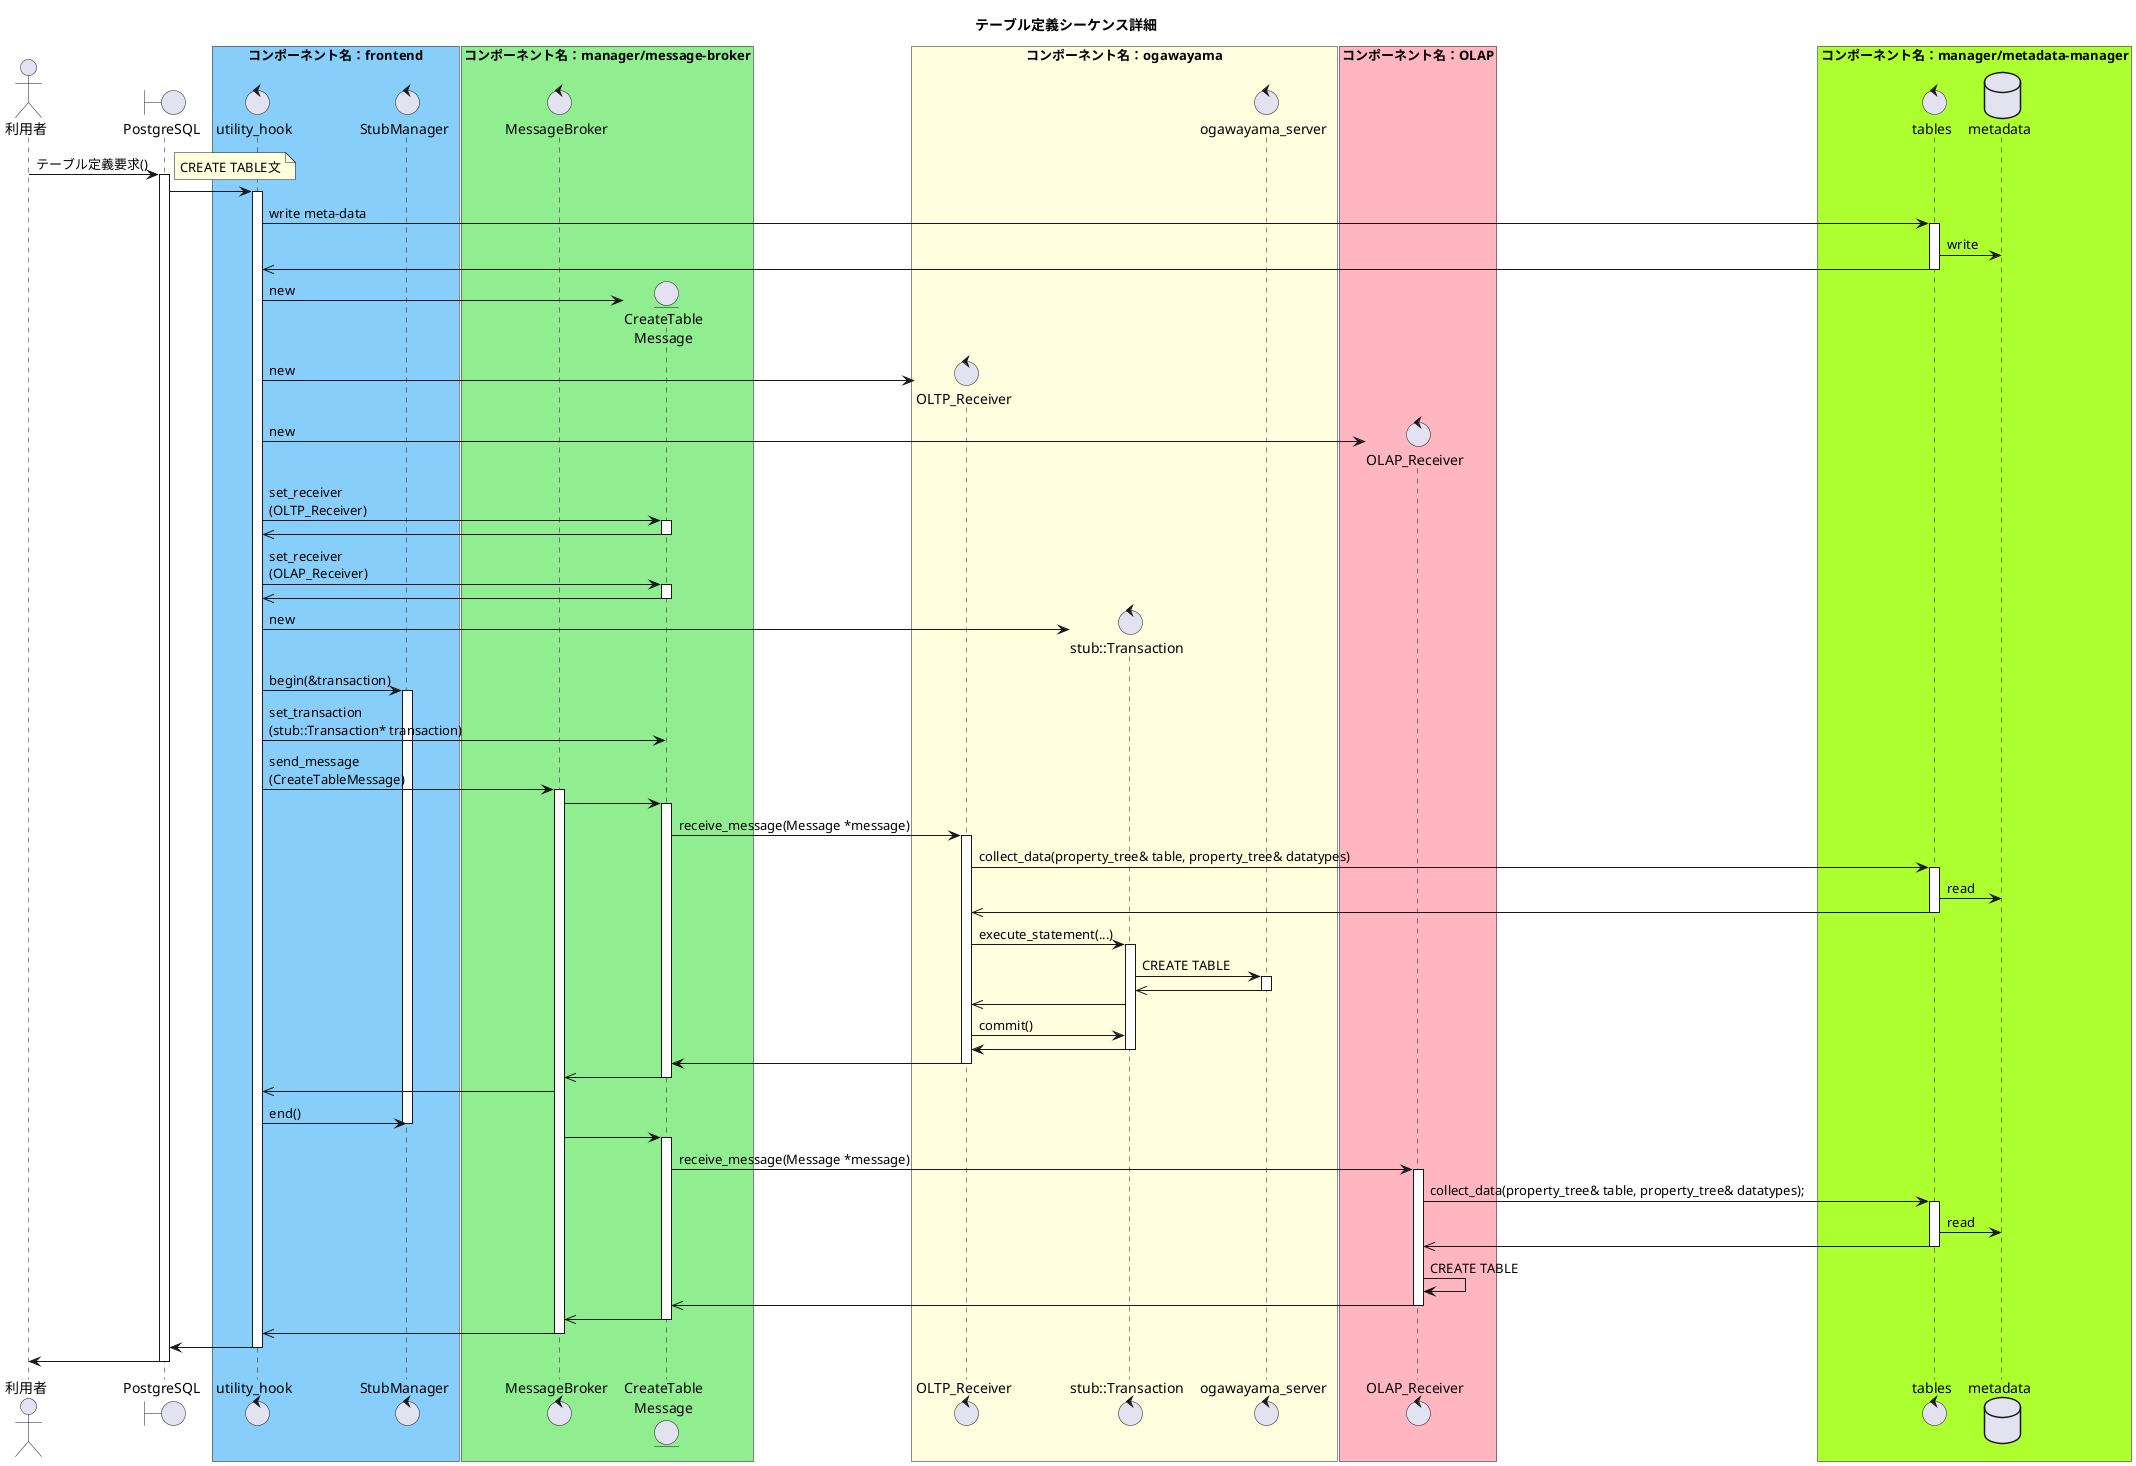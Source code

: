 
' =========================================================
' OLAP/OLTP
' =========================================================
@startuml テーブル定義シーケンス詳細

title テーブル定義シーケンス詳細

actor 利用者
boundary PostgreSQL

box "コンポーネント名：frontend" #LightSkyBlue
control utility_hook
control StubManager
end box

box "コンポーネント名：manager/message-broker" #LightGreen
control MessageBroker
entity "CreateTable\nMessage" as concrete_message
end box

box "コンポーネント名：ogawayama" #LightYellow
control "OLTP_Receiver" as oltp_receiver
control "stub::Transaction" as tran
control ogawayama_server
end box

box "コンポーネント名：OLAP" #LightPink
control "OLAP_Receiver" as olap_receiver
end box

box "コンポーネント名：manager/metadata-manager" #GreenYellow
control tables
database metadata
end box

利用者 -> PostgreSQL : テーブル定義要求()
activate PostgreSQL
note right
CREATE TABLE文
end note

PostgreSQL -> utility_hook
activate utility_hook
  ' write meta-data
  utility_hook -> tables : write meta-data
  activate tables
    tables -> metadata : write
    utility_hook <<- tables
  deactivate tables

  ' create objects
  create concrete_message
  utility_hook -> concrete_message : new
  create oltp_receiver
  utility_hook -> oltp_receiver : new
  create olap_receiver
  utility_hook -> olap_receiver : new

  ' set receiver
  utility_hook -> concrete_message : set_receiver\n(OLTP_Receiver)
  activate concrete_message
    utility_hook <<- concrete_message
  deactivate concrete_message
  utility_hook -> concrete_message : set_receiver\n(OLAP_Receiver)
  activate concrete_message
    utility_hook <<- concrete_message
  deactivate concrete_message

  ' begin transaction
  create tran
  utility_hook -> tran : new
  utility_hook -> StubManager : begin(&transaction)
  activate StubManager
  utility_hook -> concrete_message : set_transaction\n(stub::Transaction* transaction)

  ' send message to MessageBroker
  utility_hook -> MessageBroker : send_message\n(CreateTableMessage)
  activate MessageBroker

  ' execute command
  MessageBroker -> concrete_message
  activate concrete_message
    concrete_message -> oltp_receiver : receive_message(Message *message)
    activate oltp_receiver
      oltp_receiver -> tables : collect_data(property_tree& table, property_tree& datatypes)
      activate tables
        tables -> metadata : read
        oltp_receiver <<-tables
      deactivate tables
      oltp_receiver -> tran : execute_statement(...)
      activate tran
        tran -> ogawayama_server : CREATE TABLE
        activate ogawayama_server
        tran <<- ogawayama_server
        deactivate ogawayama_server
        tran ->> oltp_receiver
      oltp_receiver -> tran : commit()
      tran -> oltp_receiver
      deactivate tran
      oltp_receiver -> concrete_message
    deactivate oltp_receiver
  MessageBroker <<- concrete_message
  deactivate concrete_message
  utility_hook <<- MessageBroker
  utility_hook -> StubManager : end()
  deactivate StubManager
  MessageBroker -> concrete_message
  activate concrete_message
    concrete_message -> olap_receiver : receive_message(Message *message)
    activate olap_receiver
      olap_receiver -> tables : collect_data(property_tree& table, property_tree& datatypes);
      activate tables
        tables -> metadata : read
        olap_receiver <<-tables
      deactivate tables
      olap_receiver -> olap_receiver : CREATE TABLE
      concrete_message <<- olap_receiver
    deactivate olap_receiver
  MessageBroker <<- concrete_message
  deactivate concrete_message
  utility_hook <<- MessageBroker
  deactivate MessageBroker
utility_hook -> PostgreSQL
deactivate utility_hook
PostgreSQL -> 利用者
deactivate PostgreSQL

@enduml
